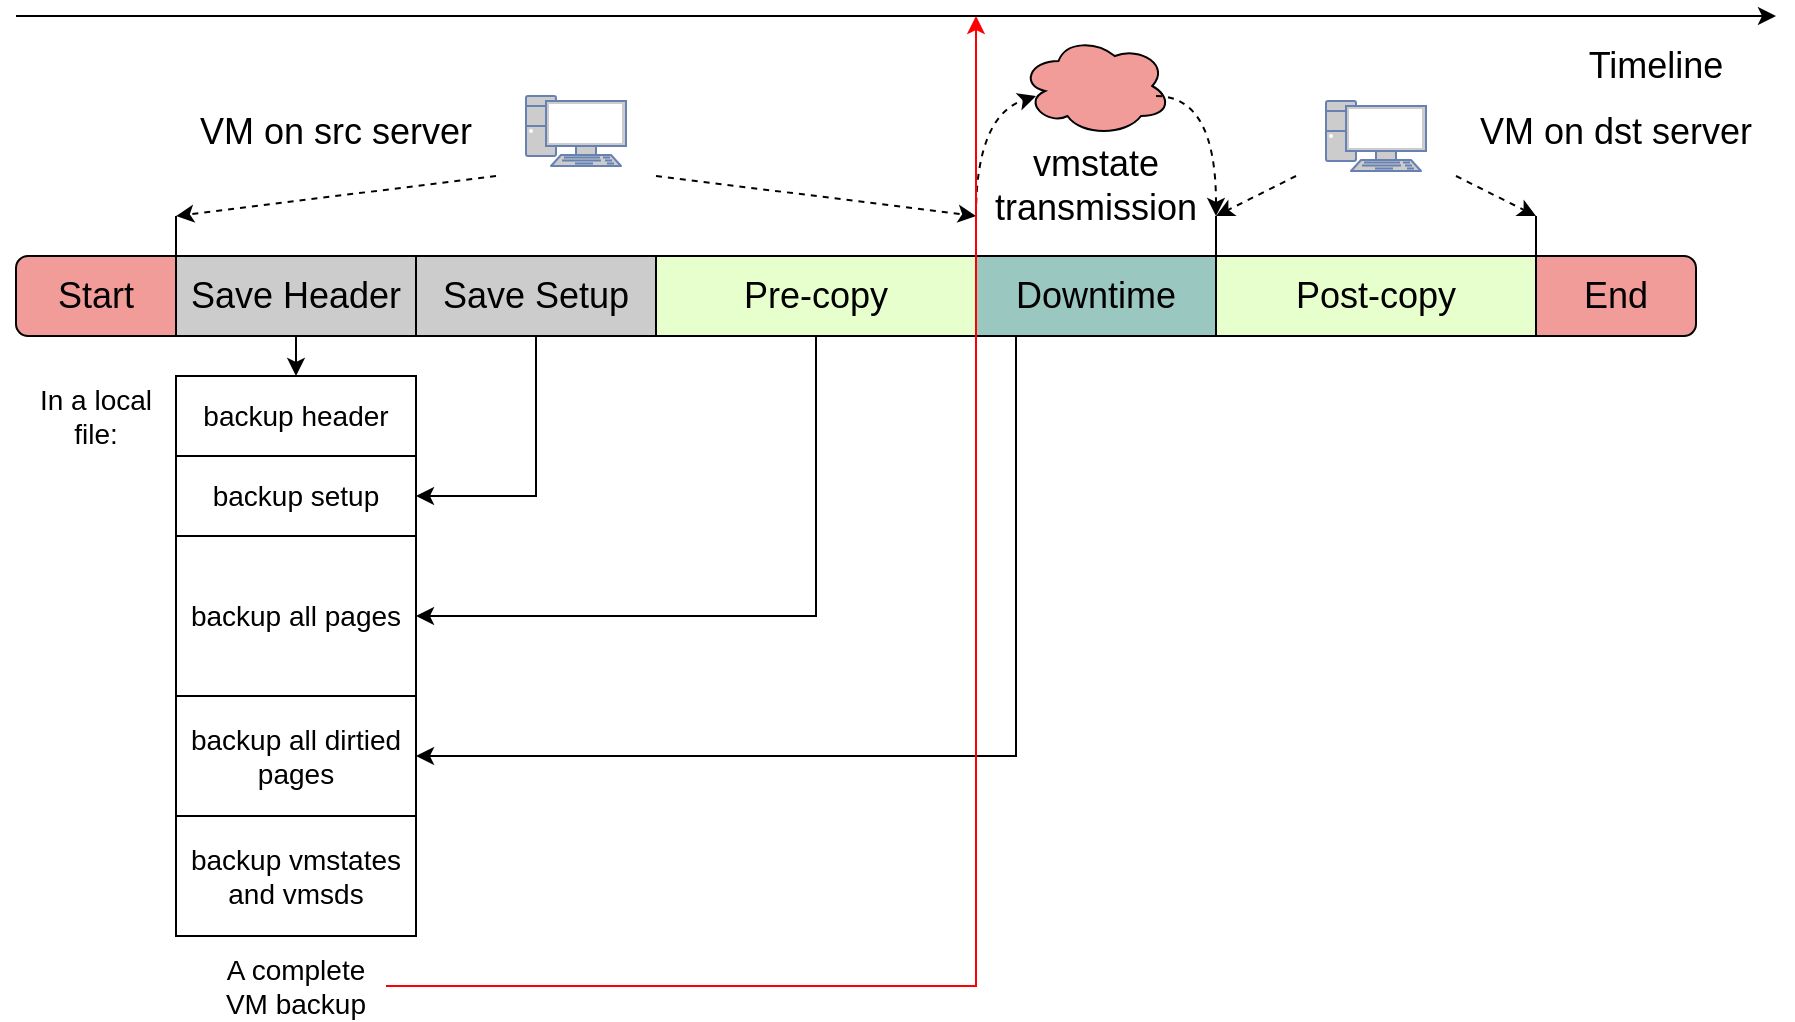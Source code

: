 <mxfile version="20.2.3" type="github"><diagram id="xbdcwXHPQUHZUbyYT70E" name="第 1 页"><mxGraphModel dx="1038" dy="579" grid="1" gridSize="10" guides="1" tooltips="1" connect="1" arrows="1" fold="1" page="1" pageScale="1" pageWidth="827" pageHeight="1169" math="0" shadow="0"><root><mxCell id="0"/><mxCell id="1" parent="0"/><mxCell id="_aCOL6AofIa1MBWSSgmZ-10" value="" style="rounded=1;whiteSpace=wrap;html=1;fontSize=18;fillColor=#F19C99;" parent="1" vertex="1"><mxGeometry x="840" y="280" width="120" height="40" as="geometry"/></mxCell><mxCell id="_aCOL6AofIa1MBWSSgmZ-1" value="" style="rounded=1;whiteSpace=wrap;html=1;fillColor=#F19C99;" parent="1" vertex="1"><mxGeometry x="120" y="280" width="120" height="40" as="geometry"/></mxCell><mxCell id="_aCOL6AofIa1MBWSSgmZ-2" value="&lt;font style=&quot;font-size: 18px;&quot;&gt;Start&lt;/font&gt;" style="text;html=1;strokeColor=none;fillColor=none;align=center;verticalAlign=middle;whiteSpace=wrap;rounded=0;" parent="1" vertex="1"><mxGeometry x="130" y="285" width="60" height="30" as="geometry"/></mxCell><mxCell id="GKfJli18uJxJyEhDH2tU-5" style="edgeStyle=orthogonalEdgeStyle;rounded=0;orthogonalLoop=1;jettySize=auto;html=1;exitX=0.5;exitY=1;exitDx=0;exitDy=0;entryX=0;entryY=0;entryDx=0;entryDy=0;fontSize=14;strokeColor=#000000;" parent="1" source="_aCOL6AofIa1MBWSSgmZ-3" edge="1"><mxGeometry relative="1" as="geometry"><mxPoint x="260" y="340" as="targetPoint"/></mxGeometry></mxCell><mxCell id="_aCOL6AofIa1MBWSSgmZ-3" value="Save Header" style="rounded=0;whiteSpace=wrap;html=1;fontSize=18;fillColor=#CCCCCC;" parent="1" vertex="1"><mxGeometry x="200" y="280" width="120" height="40" as="geometry"/></mxCell><mxCell id="GKfJli18uJxJyEhDH2tU-6" style="edgeStyle=orthogonalEdgeStyle;rounded=0;orthogonalLoop=1;jettySize=auto;html=1;exitX=0.5;exitY=1;exitDx=0;exitDy=0;fontSize=14;strokeColor=#000000;entryX=1;entryY=0.5;entryDx=0;entryDy=0;" parent="1" source="_aCOL6AofIa1MBWSSgmZ-4" target="BXCH7mENXjOqBObuBuLH-2" edge="1"><mxGeometry relative="1" as="geometry"><mxPoint x="380" y="400" as="targetPoint"/></mxGeometry></mxCell><mxCell id="_aCOL6AofIa1MBWSSgmZ-4" value="Save Setup" style="rounded=0;whiteSpace=wrap;html=1;fontSize=18;fillColor=#CCCCCC;" parent="1" vertex="1"><mxGeometry x="320" y="280" width="120" height="40" as="geometry"/></mxCell><mxCell id="_aCOL6AofIa1MBWSSgmZ-6" value="" style="endArrow=classic;html=1;rounded=0;fontSize=18;" parent="1" edge="1"><mxGeometry width="50" height="50" relative="1" as="geometry"><mxPoint x="120" y="160" as="sourcePoint"/><mxPoint x="1000" y="160" as="targetPoint"/></mxGeometry></mxCell><mxCell id="GKfJli18uJxJyEhDH2tU-8" style="edgeStyle=orthogonalEdgeStyle;rounded=0;orthogonalLoop=1;jettySize=auto;html=1;exitX=0.5;exitY=1;exitDx=0;exitDy=0;entryX=1;entryY=0.5;entryDx=0;entryDy=0;fontSize=14;strokeColor=#000000;" parent="1" source="_aCOL6AofIa1MBWSSgmZ-7" target="BXCH7mENXjOqBObuBuLH-3" edge="1"><mxGeometry relative="1" as="geometry"><mxPoint x="520" y="340" as="targetPoint"/></mxGeometry></mxCell><mxCell id="_aCOL6AofIa1MBWSSgmZ-7" value="Pre-copy" style="rounded=0;whiteSpace=wrap;html=1;fontSize=18;fillColor=#E6FFCC;" parent="1" vertex="1"><mxGeometry x="440" y="280" width="160" height="40" as="geometry"/></mxCell><mxCell id="GKfJli18uJxJyEhDH2tU-12" style="edgeStyle=orthogonalEdgeStyle;rounded=0;orthogonalLoop=1;jettySize=auto;html=1;exitX=0.5;exitY=1;exitDx=0;exitDy=0;fontSize=14;strokeColor=#000000;entryX=1;entryY=0.5;entryDx=0;entryDy=0;" parent="1" source="_aCOL6AofIa1MBWSSgmZ-8" target="BXCH7mENXjOqBObuBuLH-4" edge="1"><mxGeometry relative="1" as="geometry"><mxPoint x="660" y="380" as="targetPoint"/><Array as="points"><mxPoint x="620" y="320"/><mxPoint x="620" y="530"/></Array></mxGeometry></mxCell><mxCell id="_aCOL6AofIa1MBWSSgmZ-8" value="Downtime" style="rounded=0;whiteSpace=wrap;html=1;fontSize=18;fillColor=#9AC7BF;" parent="1" vertex="1"><mxGeometry x="600" y="280" width="120" height="40" as="geometry"/></mxCell><mxCell id="_aCOL6AofIa1MBWSSgmZ-9" value="Post-copy" style="rounded=0;whiteSpace=wrap;html=1;fontSize=18;fillColor=#E6FFCC;" parent="1" vertex="1"><mxGeometry x="720" y="280" width="160" height="40" as="geometry"/></mxCell><mxCell id="_aCOL6AofIa1MBWSSgmZ-11" value="&lt;font style=&quot;font-size: 18px;&quot;&gt;End&lt;/font&gt;" style="text;html=1;strokeColor=none;fillColor=none;align=center;verticalAlign=middle;whiteSpace=wrap;rounded=0;" parent="1" vertex="1"><mxGeometry x="890" y="285" width="60" height="30" as="geometry"/></mxCell><mxCell id="_aCOL6AofIa1MBWSSgmZ-12" value="Timeline" style="text;html=1;strokeColor=none;fillColor=none;align=center;verticalAlign=middle;whiteSpace=wrap;rounded=0;fontSize=18;" parent="1" vertex="1"><mxGeometry x="890" y="170" width="100" height="30" as="geometry"/></mxCell><mxCell id="_aCOL6AofIa1MBWSSgmZ-13" value="" style="fontColor=#0066CC;verticalAlign=top;verticalLabelPosition=bottom;labelPosition=center;align=center;html=1;outlineConnect=0;fillColor=#CCCCCC;strokeColor=#6881B3;gradientColor=none;gradientDirection=north;strokeWidth=2;shape=mxgraph.networks.pc;fontSize=18;" parent="1" vertex="1"><mxGeometry x="375" y="200" width="50" height="35" as="geometry"/></mxCell><mxCell id="_aCOL6AofIa1MBWSSgmZ-14" value="" style="endArrow=none;html=1;rounded=0;fontSize=18;" parent="1" edge="1"><mxGeometry width="50" height="50" relative="1" as="geometry"><mxPoint x="200" y="280" as="sourcePoint"/><mxPoint x="200" y="260" as="targetPoint"/></mxGeometry></mxCell><mxCell id="_aCOL6AofIa1MBWSSgmZ-15" value="" style="endArrow=none;html=1;rounded=0;fontSize=18;" parent="1" edge="1"><mxGeometry width="50" height="50" relative="1" as="geometry"><mxPoint x="600" y="280" as="sourcePoint"/><mxPoint x="600" y="260" as="targetPoint"/></mxGeometry></mxCell><mxCell id="_aCOL6AofIa1MBWSSgmZ-16" value="VM on src server" style="text;html=1;strokeColor=none;fillColor=none;align=center;verticalAlign=middle;whiteSpace=wrap;rounded=0;fontSize=18;" parent="1" vertex="1"><mxGeometry x="200" y="202.5" width="160" height="30" as="geometry"/></mxCell><mxCell id="_aCOL6AofIa1MBWSSgmZ-17" value="" style="endArrow=classic;html=1;rounded=0;fontSize=18;dashed=1;" parent="1" edge="1"><mxGeometry width="50" height="50" relative="1" as="geometry"><mxPoint x="360" y="240" as="sourcePoint"/><mxPoint x="200" y="260" as="targetPoint"/></mxGeometry></mxCell><mxCell id="_aCOL6AofIa1MBWSSgmZ-18" value="" style="endArrow=classic;html=1;rounded=0;fontSize=18;dashed=1;" parent="1" edge="1"><mxGeometry width="50" height="50" relative="1" as="geometry"><mxPoint x="440" y="240" as="sourcePoint"/><mxPoint x="600" y="260" as="targetPoint"/></mxGeometry></mxCell><mxCell id="_aCOL6AofIa1MBWSSgmZ-19" value="" style="endArrow=none;html=1;rounded=0;fontSize=18;" parent="1" edge="1"><mxGeometry width="50" height="50" relative="1" as="geometry"><mxPoint x="720" y="280" as="sourcePoint"/><mxPoint x="720" y="260" as="targetPoint"/></mxGeometry></mxCell><mxCell id="_aCOL6AofIa1MBWSSgmZ-20" value="" style="endArrow=none;html=1;rounded=0;fontSize=18;" parent="1" edge="1"><mxGeometry width="50" height="50" relative="1" as="geometry"><mxPoint x="880" y="280" as="sourcePoint"/><mxPoint x="880" y="260" as="targetPoint"/></mxGeometry></mxCell><mxCell id="_aCOL6AofIa1MBWSSgmZ-21" value="" style="fontColor=#0066CC;verticalAlign=top;verticalLabelPosition=bottom;labelPosition=center;align=center;html=1;outlineConnect=0;fillColor=#CCCCCC;strokeColor=#6881B3;gradientColor=none;gradientDirection=north;strokeWidth=2;shape=mxgraph.networks.pc;fontSize=18;" parent="1" vertex="1"><mxGeometry x="775" y="202.5" width="50" height="35" as="geometry"/></mxCell><mxCell id="_aCOL6AofIa1MBWSSgmZ-22" value="" style="endArrow=classic;html=1;rounded=0;fontSize=18;dashed=1;" parent="1" edge="1"><mxGeometry width="50" height="50" relative="1" as="geometry"><mxPoint x="760" y="240" as="sourcePoint"/><mxPoint x="720" y="260" as="targetPoint"/></mxGeometry></mxCell><mxCell id="_aCOL6AofIa1MBWSSgmZ-23" value="" style="endArrow=classic;html=1;rounded=0;fontSize=18;dashed=1;" parent="1" edge="1"><mxGeometry width="50" height="50" relative="1" as="geometry"><mxPoint x="840" y="240" as="sourcePoint"/><mxPoint x="880" y="260" as="targetPoint"/></mxGeometry></mxCell><mxCell id="_aCOL6AofIa1MBWSSgmZ-24" value="VM on dst server" style="text;html=1;strokeColor=none;fillColor=none;align=center;verticalAlign=middle;whiteSpace=wrap;rounded=0;fontSize=18;" parent="1" vertex="1"><mxGeometry x="840" y="202.5" width="160" height="30" as="geometry"/></mxCell><mxCell id="_aCOL6AofIa1MBWSSgmZ-25" value="" style="ellipse;shape=cloud;whiteSpace=wrap;html=1;fontSize=18;fillColor=#F19C99;" parent="1" vertex="1"><mxGeometry x="622.5" y="170" width="75" height="50" as="geometry"/></mxCell><mxCell id="_aCOL6AofIa1MBWSSgmZ-26" value="" style="curved=1;endArrow=classic;html=1;rounded=0;fontSize=18;dashed=1;" parent="1" edge="1"><mxGeometry width="50" height="50" relative="1" as="geometry"><mxPoint x="600" y="260" as="sourcePoint"/><mxPoint x="630" y="200" as="targetPoint"/><Array as="points"><mxPoint x="600" y="210"/></Array></mxGeometry></mxCell><mxCell id="_aCOL6AofIa1MBWSSgmZ-28" value="" style="curved=1;endArrow=classic;html=1;rounded=0;dashed=1;fontSize=18;" parent="1" edge="1"><mxGeometry width="50" height="50" relative="1" as="geometry"><mxPoint x="690" y="200" as="sourcePoint"/><mxPoint x="720" y="260" as="targetPoint"/><Array as="points"><mxPoint x="720" y="200"/></Array></mxGeometry></mxCell><mxCell id="_aCOL6AofIa1MBWSSgmZ-29" value="vmstate transmission" style="text;html=1;strokeColor=none;fillColor=none;align=center;verticalAlign=middle;whiteSpace=wrap;rounded=0;fontSize=18;" parent="1" vertex="1"><mxGeometry x="630" y="230" width="60" height="30" as="geometry"/></mxCell><mxCell id="BXCH7mENXjOqBObuBuLH-1" value="&lt;font style=&quot;font-size: 14px;&quot;&gt;backup header&lt;/font&gt;" style="rounded=0;whiteSpace=wrap;html=1;" vertex="1" parent="1"><mxGeometry x="200" y="340" width="120" height="40" as="geometry"/></mxCell><mxCell id="BXCH7mENXjOqBObuBuLH-2" value="&lt;font style=&quot;font-size: 14px;&quot;&gt;backup setup&lt;/font&gt;" style="rounded=0;whiteSpace=wrap;html=1;" vertex="1" parent="1"><mxGeometry x="200" y="380" width="120" height="40" as="geometry"/></mxCell><mxCell id="BXCH7mENXjOqBObuBuLH-3" value="backup all pages" style="rounded=0;whiteSpace=wrap;html=1;fontSize=14;" vertex="1" parent="1"><mxGeometry x="200" y="420" width="120" height="80" as="geometry"/></mxCell><mxCell id="BXCH7mENXjOqBObuBuLH-4" value="backup all dirtied pages" style="rounded=0;whiteSpace=wrap;html=1;fontSize=14;" vertex="1" parent="1"><mxGeometry x="200" y="500" width="120" height="60" as="geometry"/></mxCell><mxCell id="BXCH7mENXjOqBObuBuLH-5" value="In a local file:" style="text;html=1;strokeColor=none;fillColor=none;align=center;verticalAlign=middle;whiteSpace=wrap;rounded=0;fontSize=14;" vertex="1" parent="1"><mxGeometry x="130" y="345" width="60" height="30" as="geometry"/></mxCell><mxCell id="BXCH7mENXjOqBObuBuLH-6" value="backup vmstates and vmsds" style="rounded=0;whiteSpace=wrap;html=1;fontSize=14;" vertex="1" parent="1"><mxGeometry x="200" y="560" width="120" height="60" as="geometry"/></mxCell><mxCell id="BXCH7mENXjOqBObuBuLH-8" style="edgeStyle=orthogonalEdgeStyle;rounded=0;orthogonalLoop=1;jettySize=auto;html=1;exitX=1;exitY=0.5;exitDx=0;exitDy=0;fontSize=14;strokeColor=#FF0000;" edge="1" parent="1" source="BXCH7mENXjOqBObuBuLH-7"><mxGeometry relative="1" as="geometry"><mxPoint x="600" y="160" as="targetPoint"/><Array as="points"><mxPoint x="600" y="645"/></Array></mxGeometry></mxCell><mxCell id="BXCH7mENXjOqBObuBuLH-7" value="A complete VM backup" style="text;html=1;strokeColor=none;fillColor=none;align=center;verticalAlign=middle;whiteSpace=wrap;rounded=0;fontSize=14;" vertex="1" parent="1"><mxGeometry x="215" y="630" width="90" height="30" as="geometry"/></mxCell></root></mxGraphModel></diagram></mxfile>